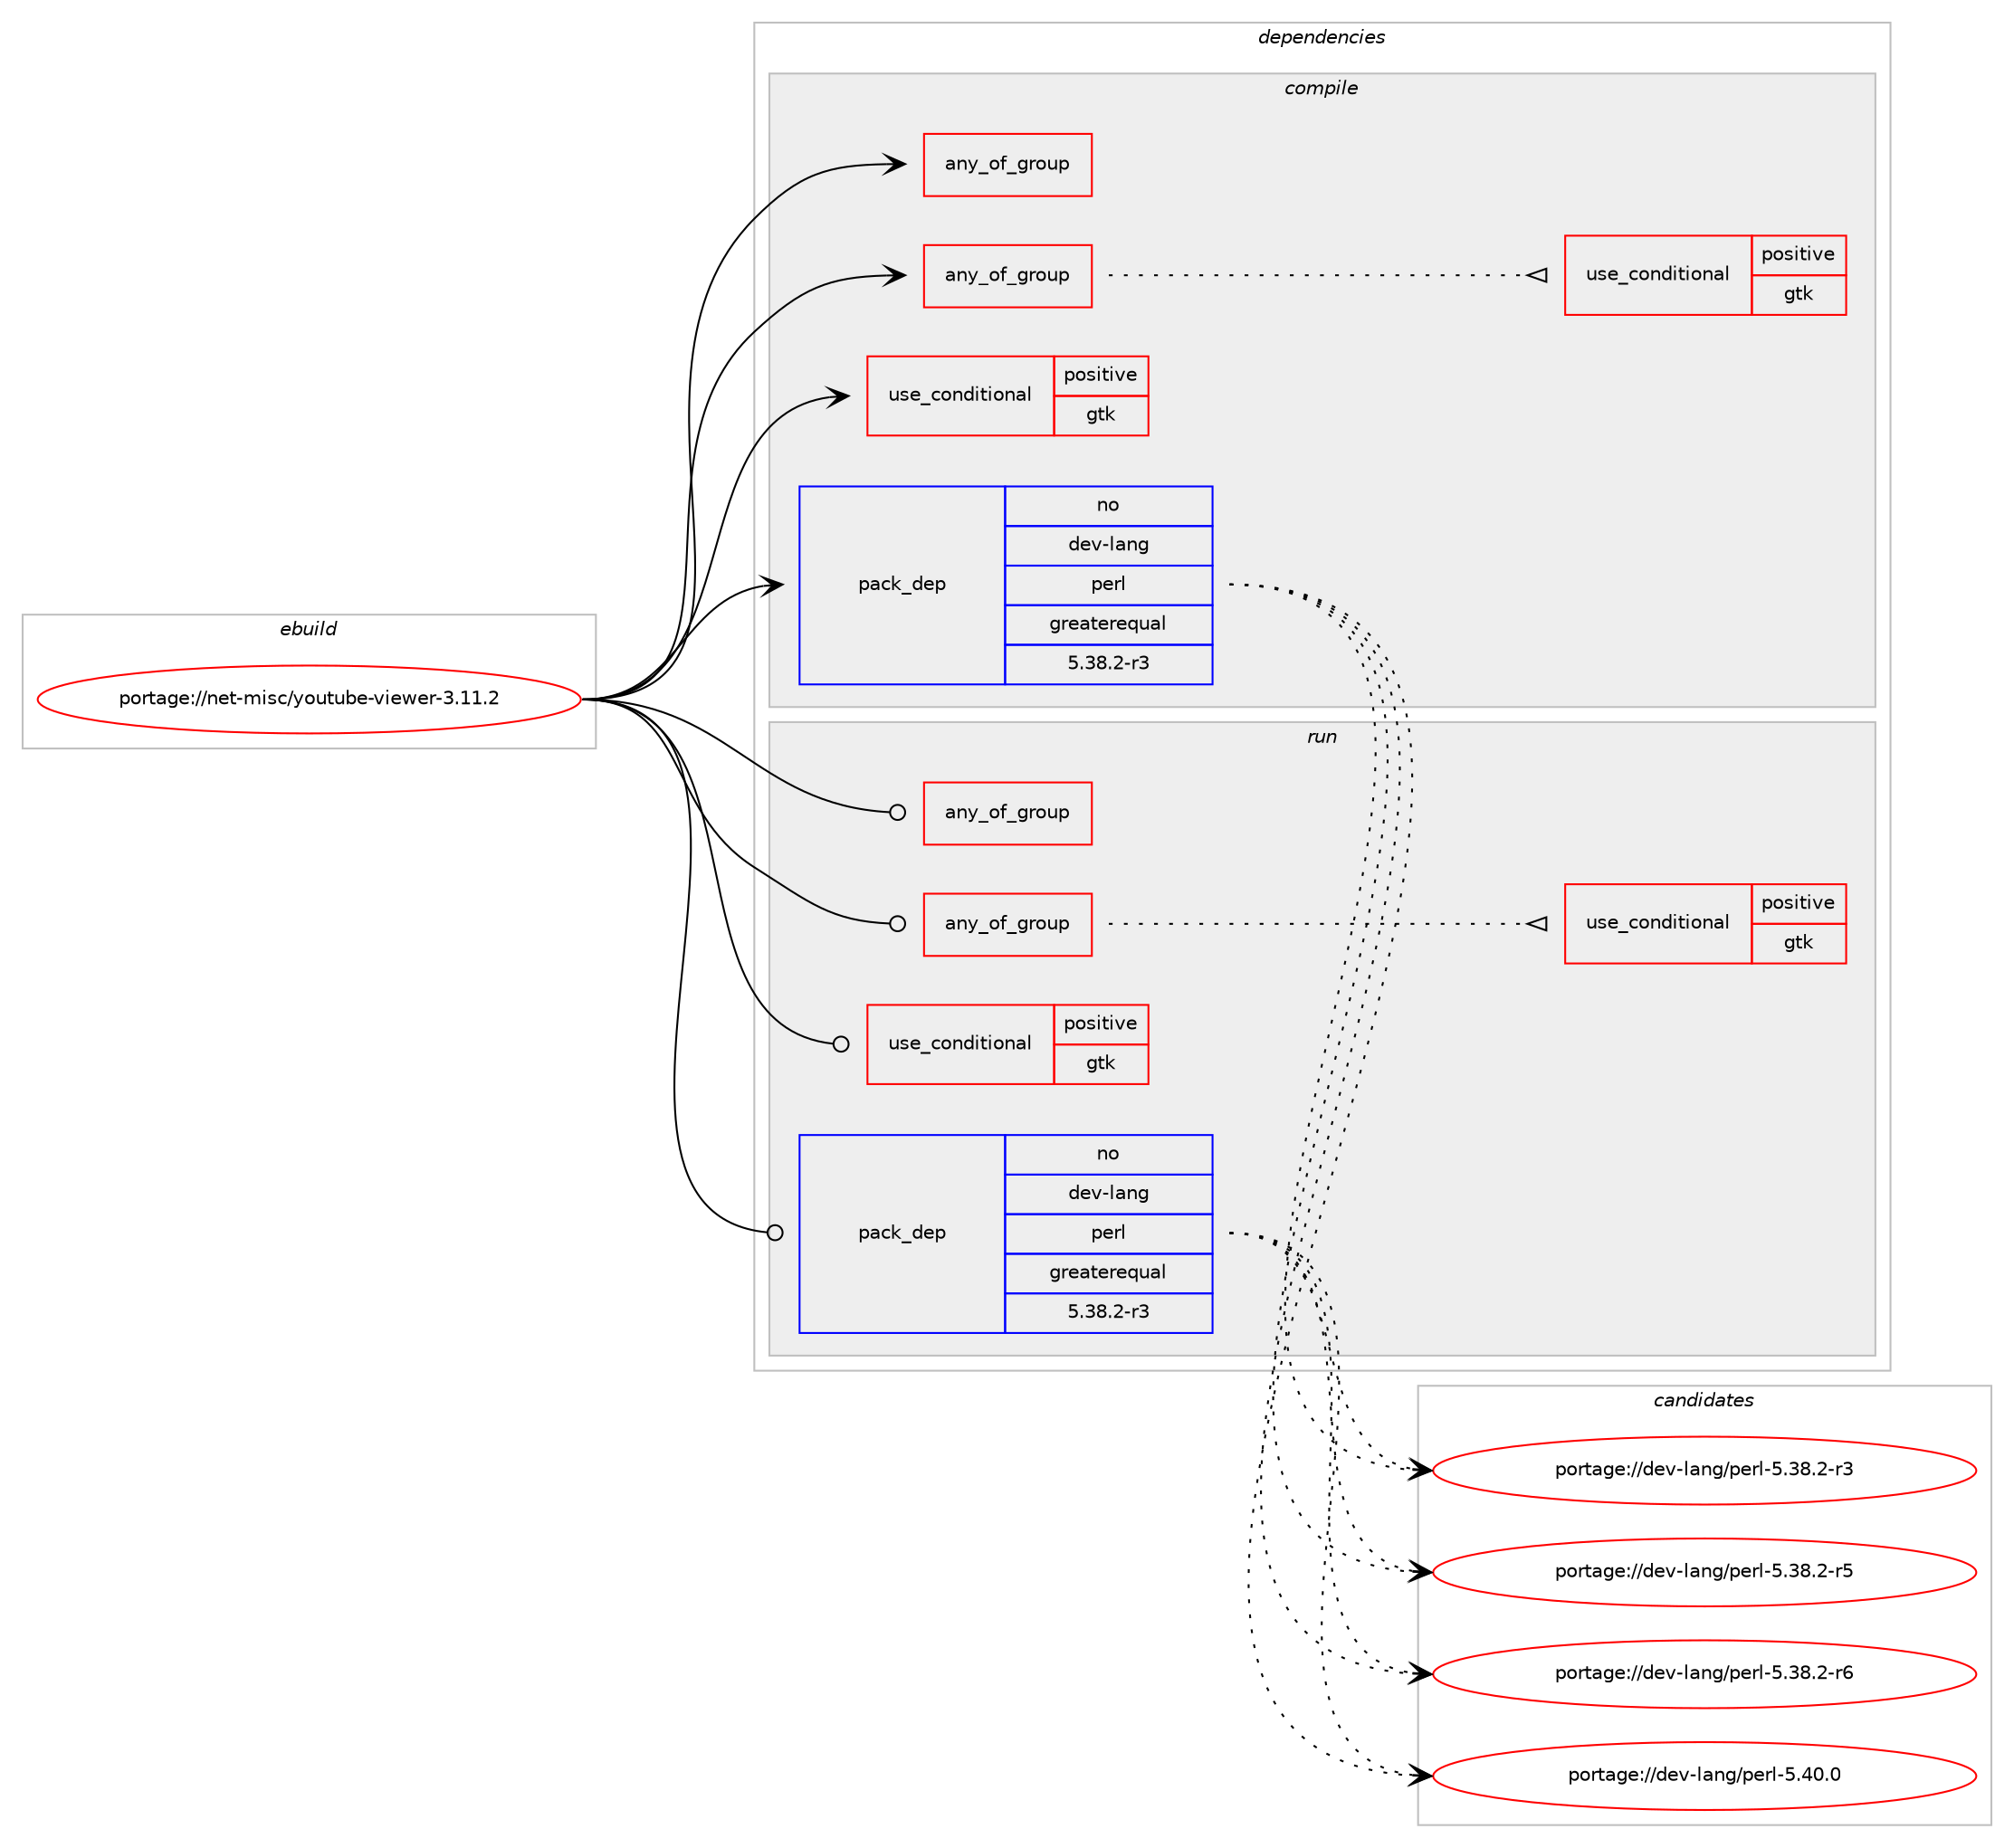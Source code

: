 digraph prolog {

# *************
# Graph options
# *************

newrank=true;
concentrate=true;
compound=true;
graph [rankdir=LR,fontname=Helvetica,fontsize=10,ranksep=1.5];#, ranksep=2.5, nodesep=0.2];
edge  [arrowhead=vee];
node  [fontname=Helvetica,fontsize=10];

# **********
# The ebuild
# **********

subgraph cluster_leftcol {
color=gray;
rank=same;
label=<<i>ebuild</i>>;
id [label="portage://net-misc/youtube-viewer-3.11.2", color=red, width=4, href="../net-misc/youtube-viewer-3.11.2.svg"];
}

# ****************
# The dependencies
# ****************

subgraph cluster_midcol {
color=gray;
label=<<i>dependencies</i>>;
subgraph cluster_compile {
fillcolor="#eeeeee";
style=filled;
label=<<i>compile</i>>;
subgraph any2484 {
dependency191582 [label=<<TABLE BORDER="0" CELLBORDER="1" CELLSPACING="0" CELLPADDING="4"><TR><TD CELLPADDING="10">any_of_group</TD></TR></TABLE>>, shape=none, color=red];# *** BEGIN UNKNOWN DEPENDENCY TYPE (TODO) ***
# dependency191582 -> package_dependency(portage://net-misc/youtube-viewer-3.11.2,install,no,media-video,ffmpeg,none,[,,],[],[use(enable(openssl),none)])
# *** END UNKNOWN DEPENDENCY TYPE (TODO) ***

# *** BEGIN UNKNOWN DEPENDENCY TYPE (TODO) ***
# dependency191582 -> package_dependency(portage://net-misc/youtube-viewer-3.11.2,install,no,media-video,ffmpeg,none,[,,],[],[use(enable(gnutls),none)])
# *** END UNKNOWN DEPENDENCY TYPE (TODO) ***

}
id:e -> dependency191582:w [weight=20,style="solid",arrowhead="vee"];
subgraph any2485 {
dependency191583 [label=<<TABLE BORDER="0" CELLBORDER="1" CELLSPACING="0" CELLPADDING="4"><TR><TD CELLPADDING="10">any_of_group</TD></TR></TABLE>>, shape=none, color=red];# *** BEGIN UNKNOWN DEPENDENCY TYPE (TODO) ***
# dependency191583 -> package_dependency(portage://net-misc/youtube-viewer-3.11.2,install,no,media-video,mpv,none,[,,],[],[])
# *** END UNKNOWN DEPENDENCY TYPE (TODO) ***

# *** BEGIN UNKNOWN DEPENDENCY TYPE (TODO) ***
# dependency191583 -> package_dependency(portage://net-misc/youtube-viewer-3.11.2,install,no,media-video,mplayer,none,[,,],[],[])
# *** END UNKNOWN DEPENDENCY TYPE (TODO) ***

# *** BEGIN UNKNOWN DEPENDENCY TYPE (TODO) ***
# dependency191583 -> package_dependency(portage://net-misc/youtube-viewer-3.11.2,install,no,media-video,vlc,none,[,,],[],[])
# *** END UNKNOWN DEPENDENCY TYPE (TODO) ***

subgraph cond97127 {
dependency191584 [label=<<TABLE BORDER="0" CELLBORDER="1" CELLSPACING="0" CELLPADDING="4"><TR><TD ROWSPAN="3" CELLPADDING="10">use_conditional</TD></TR><TR><TD>positive</TD></TR><TR><TD>gtk</TD></TR></TABLE>>, shape=none, color=red];
# *** BEGIN UNKNOWN DEPENDENCY TYPE (TODO) ***
# dependency191584 -> package_dependency(portage://net-misc/youtube-viewer-3.11.2,install,no,media-video,smplayer,none,[,,],[],[])
# *** END UNKNOWN DEPENDENCY TYPE (TODO) ***

}
dependency191583:e -> dependency191584:w [weight=20,style="dotted",arrowhead="oinv"];
}
id:e -> dependency191583:w [weight=20,style="solid",arrowhead="vee"];
subgraph cond97128 {
dependency191585 [label=<<TABLE BORDER="0" CELLBORDER="1" CELLSPACING="0" CELLPADDING="4"><TR><TD ROWSPAN="3" CELLPADDING="10">use_conditional</TD></TR><TR><TD>positive</TD></TR><TR><TD>gtk</TD></TR></TABLE>>, shape=none, color=red];
# *** BEGIN UNKNOWN DEPENDENCY TYPE (TODO) ***
# dependency191585 -> package_dependency(portage://net-misc/youtube-viewer-3.11.2,install,no,dev-perl,Gtk3,none,[,,],[],[])
# *** END UNKNOWN DEPENDENCY TYPE (TODO) ***

# *** BEGIN UNKNOWN DEPENDENCY TYPE (TODO) ***
# dependency191585 -> package_dependency(portage://net-misc/youtube-viewer-3.11.2,install,no,dev-perl,File-ShareDir,none,[,,],[],[])
# *** END UNKNOWN DEPENDENCY TYPE (TODO) ***

# *** BEGIN UNKNOWN DEPENDENCY TYPE (TODO) ***
# dependency191585 -> package_dependency(portage://net-misc/youtube-viewer-3.11.2,install,no,virtual,freedesktop-icon-theme,none,[,,],[],[])
# *** END UNKNOWN DEPENDENCY TYPE (TODO) ***

# *** BEGIN UNKNOWN DEPENDENCY TYPE (TODO) ***
# dependency191585 -> package_dependency(portage://net-misc/youtube-viewer-3.11.2,install,no,x11-libs,gdk-pixbuf,none,[,,],[slot(2)],[use(enable(jpeg),none)])
# *** END UNKNOWN DEPENDENCY TYPE (TODO) ***

}
id:e -> dependency191585:w [weight=20,style="solid",arrowhead="vee"];
subgraph pack91790 {
dependency191586 [label=<<TABLE BORDER="0" CELLBORDER="1" CELLSPACING="0" CELLPADDING="4" WIDTH="220"><TR><TD ROWSPAN="6" CELLPADDING="30">pack_dep</TD></TR><TR><TD WIDTH="110">no</TD></TR><TR><TD>dev-lang</TD></TR><TR><TD>perl</TD></TR><TR><TD>greaterequal</TD></TR><TR><TD>5.38.2-r3</TD></TR></TABLE>>, shape=none, color=blue];
}
id:e -> dependency191586:w [weight=20,style="solid",arrowhead="vee"];
# *** BEGIN UNKNOWN DEPENDENCY TYPE (TODO) ***
# id -> package_dependency(portage://net-misc/youtube-viewer-3.11.2,install,no,dev-perl,Data-Dump,none,[,,],[],[])
# *** END UNKNOWN DEPENDENCY TYPE (TODO) ***

# *** BEGIN UNKNOWN DEPENDENCY TYPE (TODO) ***
# id -> package_dependency(portage://net-misc/youtube-viewer-3.11.2,install,no,dev-perl,JSON,none,[,,],[],[])
# *** END UNKNOWN DEPENDENCY TYPE (TODO) ***

# *** BEGIN UNKNOWN DEPENDENCY TYPE (TODO) ***
# id -> package_dependency(portage://net-misc/youtube-viewer-3.11.2,install,no,dev-perl,LWP-Protocol-https,none,[,,],[],[])
# *** END UNKNOWN DEPENDENCY TYPE (TODO) ***

# *** BEGIN UNKNOWN DEPENDENCY TYPE (TODO) ***
# id -> package_dependency(portage://net-misc/youtube-viewer-3.11.2,install,no,dev-perl,Term-ReadLine-Gnu,none,[,,],[],[])
# *** END UNKNOWN DEPENDENCY TYPE (TODO) ***

# *** BEGIN UNKNOWN DEPENDENCY TYPE (TODO) ***
# id -> package_dependency(portage://net-misc/youtube-viewer-3.11.2,install,no,dev-perl,libwww-perl,none,[,,],[],[use(enable(ssl),none)])
# *** END UNKNOWN DEPENDENCY TYPE (TODO) ***

# *** BEGIN UNKNOWN DEPENDENCY TYPE (TODO) ***
# id -> package_dependency(portage://net-misc/youtube-viewer-3.11.2,install,no,virtual,perl-Encode,none,[,,],[],[])
# *** END UNKNOWN DEPENDENCY TYPE (TODO) ***

# *** BEGIN UNKNOWN DEPENDENCY TYPE (TODO) ***
# id -> package_dependency(portage://net-misc/youtube-viewer-3.11.2,install,no,virtual,perl-File-Path,none,[,,],[],[])
# *** END UNKNOWN DEPENDENCY TYPE (TODO) ***

# *** BEGIN UNKNOWN DEPENDENCY TYPE (TODO) ***
# id -> package_dependency(portage://net-misc/youtube-viewer-3.11.2,install,no,virtual,perl-File-Spec,none,[,,],[],[])
# *** END UNKNOWN DEPENDENCY TYPE (TODO) ***

# *** BEGIN UNKNOWN DEPENDENCY TYPE (TODO) ***
# id -> package_dependency(portage://net-misc/youtube-viewer-3.11.2,install,no,virtual,perl-Getopt-Long,none,[,,],[],[])
# *** END UNKNOWN DEPENDENCY TYPE (TODO) ***

# *** BEGIN UNKNOWN DEPENDENCY TYPE (TODO) ***
# id -> package_dependency(portage://net-misc/youtube-viewer-3.11.2,install,no,virtual,perl-Scalar-List-Utils,none,[,,],[],[])
# *** END UNKNOWN DEPENDENCY TYPE (TODO) ***

# *** BEGIN UNKNOWN DEPENDENCY TYPE (TODO) ***
# id -> package_dependency(portage://net-misc/youtube-viewer-3.11.2,install,no,virtual,perl-Term-ANSIColor,none,[,,],[],[])
# *** END UNKNOWN DEPENDENCY TYPE (TODO) ***

# *** BEGIN UNKNOWN DEPENDENCY TYPE (TODO) ***
# id -> package_dependency(portage://net-misc/youtube-viewer-3.11.2,install,no,virtual,perl-Term-ReadLine,none,[,,],[],[])
# *** END UNKNOWN DEPENDENCY TYPE (TODO) ***

# *** BEGIN UNKNOWN DEPENDENCY TYPE (TODO) ***
# id -> package_dependency(portage://net-misc/youtube-viewer-3.11.2,install,no,virtual,perl-Text-ParseWords,none,[,,],[],[])
# *** END UNKNOWN DEPENDENCY TYPE (TODO) ***

# *** BEGIN UNKNOWN DEPENDENCY TYPE (TODO) ***
# id -> package_dependency(portage://net-misc/youtube-viewer-3.11.2,install,no,virtual,perl-Text-Tabs+Wrap,none,[,,],[],[])
# *** END UNKNOWN DEPENDENCY TYPE (TODO) ***

}
subgraph cluster_compileandrun {
fillcolor="#eeeeee";
style=filled;
label=<<i>compile and run</i>>;
}
subgraph cluster_run {
fillcolor="#eeeeee";
style=filled;
label=<<i>run</i>>;
subgraph any2486 {
dependency191587 [label=<<TABLE BORDER="0" CELLBORDER="1" CELLSPACING="0" CELLPADDING="4"><TR><TD CELLPADDING="10">any_of_group</TD></TR></TABLE>>, shape=none, color=red];# *** BEGIN UNKNOWN DEPENDENCY TYPE (TODO) ***
# dependency191587 -> package_dependency(portage://net-misc/youtube-viewer-3.11.2,run,no,media-video,ffmpeg,none,[,,],[],[use(enable(openssl),none)])
# *** END UNKNOWN DEPENDENCY TYPE (TODO) ***

# *** BEGIN UNKNOWN DEPENDENCY TYPE (TODO) ***
# dependency191587 -> package_dependency(portage://net-misc/youtube-viewer-3.11.2,run,no,media-video,ffmpeg,none,[,,],[],[use(enable(gnutls),none)])
# *** END UNKNOWN DEPENDENCY TYPE (TODO) ***

}
id:e -> dependency191587:w [weight=20,style="solid",arrowhead="odot"];
subgraph any2487 {
dependency191588 [label=<<TABLE BORDER="0" CELLBORDER="1" CELLSPACING="0" CELLPADDING="4"><TR><TD CELLPADDING="10">any_of_group</TD></TR></TABLE>>, shape=none, color=red];# *** BEGIN UNKNOWN DEPENDENCY TYPE (TODO) ***
# dependency191588 -> package_dependency(portage://net-misc/youtube-viewer-3.11.2,run,no,media-video,mpv,none,[,,],[],[])
# *** END UNKNOWN DEPENDENCY TYPE (TODO) ***

# *** BEGIN UNKNOWN DEPENDENCY TYPE (TODO) ***
# dependency191588 -> package_dependency(portage://net-misc/youtube-viewer-3.11.2,run,no,media-video,mplayer,none,[,,],[],[])
# *** END UNKNOWN DEPENDENCY TYPE (TODO) ***

# *** BEGIN UNKNOWN DEPENDENCY TYPE (TODO) ***
# dependency191588 -> package_dependency(portage://net-misc/youtube-viewer-3.11.2,run,no,media-video,vlc,none,[,,],[],[])
# *** END UNKNOWN DEPENDENCY TYPE (TODO) ***

subgraph cond97129 {
dependency191589 [label=<<TABLE BORDER="0" CELLBORDER="1" CELLSPACING="0" CELLPADDING="4"><TR><TD ROWSPAN="3" CELLPADDING="10">use_conditional</TD></TR><TR><TD>positive</TD></TR><TR><TD>gtk</TD></TR></TABLE>>, shape=none, color=red];
# *** BEGIN UNKNOWN DEPENDENCY TYPE (TODO) ***
# dependency191589 -> package_dependency(portage://net-misc/youtube-viewer-3.11.2,run,no,media-video,smplayer,none,[,,],[],[])
# *** END UNKNOWN DEPENDENCY TYPE (TODO) ***

}
dependency191588:e -> dependency191589:w [weight=20,style="dotted",arrowhead="oinv"];
}
id:e -> dependency191588:w [weight=20,style="solid",arrowhead="odot"];
subgraph cond97130 {
dependency191590 [label=<<TABLE BORDER="0" CELLBORDER="1" CELLSPACING="0" CELLPADDING="4"><TR><TD ROWSPAN="3" CELLPADDING="10">use_conditional</TD></TR><TR><TD>positive</TD></TR><TR><TD>gtk</TD></TR></TABLE>>, shape=none, color=red];
# *** BEGIN UNKNOWN DEPENDENCY TYPE (TODO) ***
# dependency191590 -> package_dependency(portage://net-misc/youtube-viewer-3.11.2,run,no,dev-perl,Gtk3,none,[,,],[],[])
# *** END UNKNOWN DEPENDENCY TYPE (TODO) ***

# *** BEGIN UNKNOWN DEPENDENCY TYPE (TODO) ***
# dependency191590 -> package_dependency(portage://net-misc/youtube-viewer-3.11.2,run,no,dev-perl,File-ShareDir,none,[,,],[],[])
# *** END UNKNOWN DEPENDENCY TYPE (TODO) ***

# *** BEGIN UNKNOWN DEPENDENCY TYPE (TODO) ***
# dependency191590 -> package_dependency(portage://net-misc/youtube-viewer-3.11.2,run,no,virtual,freedesktop-icon-theme,none,[,,],[],[])
# *** END UNKNOWN DEPENDENCY TYPE (TODO) ***

# *** BEGIN UNKNOWN DEPENDENCY TYPE (TODO) ***
# dependency191590 -> package_dependency(portage://net-misc/youtube-viewer-3.11.2,run,no,x11-libs,gdk-pixbuf,none,[,,],[slot(2)],[use(enable(jpeg),none)])
# *** END UNKNOWN DEPENDENCY TYPE (TODO) ***

}
id:e -> dependency191590:w [weight=20,style="solid",arrowhead="odot"];
subgraph pack91791 {
dependency191591 [label=<<TABLE BORDER="0" CELLBORDER="1" CELLSPACING="0" CELLPADDING="4" WIDTH="220"><TR><TD ROWSPAN="6" CELLPADDING="30">pack_dep</TD></TR><TR><TD WIDTH="110">no</TD></TR><TR><TD>dev-lang</TD></TR><TR><TD>perl</TD></TR><TR><TD>greaterequal</TD></TR><TR><TD>5.38.2-r3</TD></TR></TABLE>>, shape=none, color=blue];
}
id:e -> dependency191591:w [weight=20,style="solid",arrowhead="odot"];
# *** BEGIN UNKNOWN DEPENDENCY TYPE (TODO) ***
# id -> package_dependency(portage://net-misc/youtube-viewer-3.11.2,run,no,dev-lang,perl,none,[,,],any_same_slot,[])
# *** END UNKNOWN DEPENDENCY TYPE (TODO) ***

# *** BEGIN UNKNOWN DEPENDENCY TYPE (TODO) ***
# id -> package_dependency(portage://net-misc/youtube-viewer-3.11.2,run,no,dev-perl,Data-Dump,none,[,,],[],[])
# *** END UNKNOWN DEPENDENCY TYPE (TODO) ***

# *** BEGIN UNKNOWN DEPENDENCY TYPE (TODO) ***
# id -> package_dependency(portage://net-misc/youtube-viewer-3.11.2,run,no,dev-perl,JSON,none,[,,],[],[])
# *** END UNKNOWN DEPENDENCY TYPE (TODO) ***

# *** BEGIN UNKNOWN DEPENDENCY TYPE (TODO) ***
# id -> package_dependency(portage://net-misc/youtube-viewer-3.11.2,run,no,dev-perl,LWP-Protocol-https,none,[,,],[],[])
# *** END UNKNOWN DEPENDENCY TYPE (TODO) ***

# *** BEGIN UNKNOWN DEPENDENCY TYPE (TODO) ***
# id -> package_dependency(portage://net-misc/youtube-viewer-3.11.2,run,no,dev-perl,Term-ReadLine-Gnu,none,[,,],[],[])
# *** END UNKNOWN DEPENDENCY TYPE (TODO) ***

# *** BEGIN UNKNOWN DEPENDENCY TYPE (TODO) ***
# id -> package_dependency(portage://net-misc/youtube-viewer-3.11.2,run,no,dev-perl,libwww-perl,none,[,,],[],[use(enable(ssl),none)])
# *** END UNKNOWN DEPENDENCY TYPE (TODO) ***

# *** BEGIN UNKNOWN DEPENDENCY TYPE (TODO) ***
# id -> package_dependency(portage://net-misc/youtube-viewer-3.11.2,run,no,virtual,perl-Encode,none,[,,],[],[])
# *** END UNKNOWN DEPENDENCY TYPE (TODO) ***

# *** BEGIN UNKNOWN DEPENDENCY TYPE (TODO) ***
# id -> package_dependency(portage://net-misc/youtube-viewer-3.11.2,run,no,virtual,perl-File-Path,none,[,,],[],[])
# *** END UNKNOWN DEPENDENCY TYPE (TODO) ***

# *** BEGIN UNKNOWN DEPENDENCY TYPE (TODO) ***
# id -> package_dependency(portage://net-misc/youtube-viewer-3.11.2,run,no,virtual,perl-File-Spec,none,[,,],[],[])
# *** END UNKNOWN DEPENDENCY TYPE (TODO) ***

# *** BEGIN UNKNOWN DEPENDENCY TYPE (TODO) ***
# id -> package_dependency(portage://net-misc/youtube-viewer-3.11.2,run,no,virtual,perl-Getopt-Long,none,[,,],[],[])
# *** END UNKNOWN DEPENDENCY TYPE (TODO) ***

# *** BEGIN UNKNOWN DEPENDENCY TYPE (TODO) ***
# id -> package_dependency(portage://net-misc/youtube-viewer-3.11.2,run,no,virtual,perl-Scalar-List-Utils,none,[,,],[],[])
# *** END UNKNOWN DEPENDENCY TYPE (TODO) ***

# *** BEGIN UNKNOWN DEPENDENCY TYPE (TODO) ***
# id -> package_dependency(portage://net-misc/youtube-viewer-3.11.2,run,no,virtual,perl-Term-ANSIColor,none,[,,],[],[])
# *** END UNKNOWN DEPENDENCY TYPE (TODO) ***

# *** BEGIN UNKNOWN DEPENDENCY TYPE (TODO) ***
# id -> package_dependency(portage://net-misc/youtube-viewer-3.11.2,run,no,virtual,perl-Term-ReadLine,none,[,,],[],[])
# *** END UNKNOWN DEPENDENCY TYPE (TODO) ***

# *** BEGIN UNKNOWN DEPENDENCY TYPE (TODO) ***
# id -> package_dependency(portage://net-misc/youtube-viewer-3.11.2,run,no,virtual,perl-Text-ParseWords,none,[,,],[],[])
# *** END UNKNOWN DEPENDENCY TYPE (TODO) ***

# *** BEGIN UNKNOWN DEPENDENCY TYPE (TODO) ***
# id -> package_dependency(portage://net-misc/youtube-viewer-3.11.2,run,no,virtual,perl-Text-Tabs+Wrap,none,[,,],[],[])
# *** END UNKNOWN DEPENDENCY TYPE (TODO) ***

}
}

# **************
# The candidates
# **************

subgraph cluster_choices {
rank=same;
color=gray;
label=<<i>candidates</i>>;

subgraph choice91790 {
color=black;
nodesep=1;
choice100101118451089711010347112101114108455346515646504511451 [label="portage://dev-lang/perl-5.38.2-r3", color=red, width=4,href="../dev-lang/perl-5.38.2-r3.svg"];
choice100101118451089711010347112101114108455346515646504511453 [label="portage://dev-lang/perl-5.38.2-r5", color=red, width=4,href="../dev-lang/perl-5.38.2-r5.svg"];
choice100101118451089711010347112101114108455346515646504511454 [label="portage://dev-lang/perl-5.38.2-r6", color=red, width=4,href="../dev-lang/perl-5.38.2-r6.svg"];
choice10010111845108971101034711210111410845534652484648 [label="portage://dev-lang/perl-5.40.0", color=red, width=4,href="../dev-lang/perl-5.40.0.svg"];
dependency191586:e -> choice100101118451089711010347112101114108455346515646504511451:w [style=dotted,weight="100"];
dependency191586:e -> choice100101118451089711010347112101114108455346515646504511453:w [style=dotted,weight="100"];
dependency191586:e -> choice100101118451089711010347112101114108455346515646504511454:w [style=dotted,weight="100"];
dependency191586:e -> choice10010111845108971101034711210111410845534652484648:w [style=dotted,weight="100"];
}
subgraph choice91791 {
color=black;
nodesep=1;
choice100101118451089711010347112101114108455346515646504511451 [label="portage://dev-lang/perl-5.38.2-r3", color=red, width=4,href="../dev-lang/perl-5.38.2-r3.svg"];
choice100101118451089711010347112101114108455346515646504511453 [label="portage://dev-lang/perl-5.38.2-r5", color=red, width=4,href="../dev-lang/perl-5.38.2-r5.svg"];
choice100101118451089711010347112101114108455346515646504511454 [label="portage://dev-lang/perl-5.38.2-r6", color=red, width=4,href="../dev-lang/perl-5.38.2-r6.svg"];
choice10010111845108971101034711210111410845534652484648 [label="portage://dev-lang/perl-5.40.0", color=red, width=4,href="../dev-lang/perl-5.40.0.svg"];
dependency191591:e -> choice100101118451089711010347112101114108455346515646504511451:w [style=dotted,weight="100"];
dependency191591:e -> choice100101118451089711010347112101114108455346515646504511453:w [style=dotted,weight="100"];
dependency191591:e -> choice100101118451089711010347112101114108455346515646504511454:w [style=dotted,weight="100"];
dependency191591:e -> choice10010111845108971101034711210111410845534652484648:w [style=dotted,weight="100"];
}
}

}
